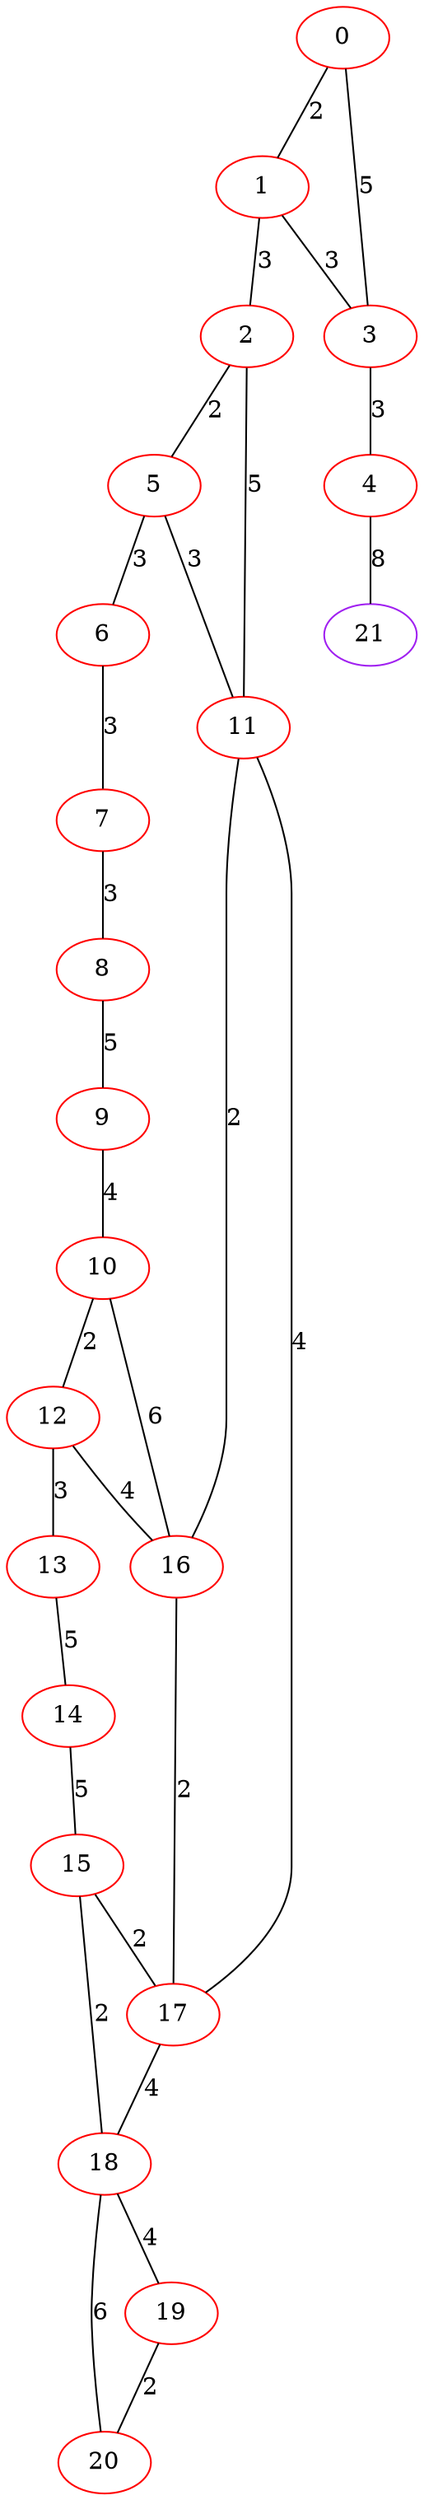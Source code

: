 graph "" {
0 [color=red, weight=1];
1 [color=red, weight=1];
2 [color=red, weight=1];
3 [color=red, weight=1];
4 [color=red, weight=1];
5 [color=red, weight=1];
6 [color=red, weight=1];
7 [color=red, weight=1];
8 [color=red, weight=1];
9 [color=red, weight=1];
10 [color=red, weight=1];
11 [color=red, weight=1];
12 [color=red, weight=1];
13 [color=red, weight=1];
14 [color=red, weight=1];
15 [color=red, weight=1];
16 [color=red, weight=1];
17 [color=red, weight=1];
18 [color=red, weight=1];
19 [color=red, weight=1];
20 [color=red, weight=1];
21 [color=purple, weight=4];
0 -- 1  [key=0, label=2];
0 -- 3  [key=0, label=5];
1 -- 2  [key=0, label=3];
1 -- 3  [key=0, label=3];
2 -- 11  [key=0, label=5];
2 -- 5  [key=0, label=2];
3 -- 4  [key=0, label=3];
4 -- 21  [key=0, label=8];
5 -- 11  [key=0, label=3];
5 -- 6  [key=0, label=3];
6 -- 7  [key=0, label=3];
7 -- 8  [key=0, label=3];
8 -- 9  [key=0, label=5];
9 -- 10  [key=0, label=4];
10 -- 16  [key=0, label=6];
10 -- 12  [key=0, label=2];
11 -- 16  [key=0, label=2];
11 -- 17  [key=0, label=4];
12 -- 16  [key=0, label=4];
12 -- 13  [key=0, label=3];
13 -- 14  [key=0, label=5];
14 -- 15  [key=0, label=5];
15 -- 17  [key=0, label=2];
15 -- 18  [key=0, label=2];
16 -- 17  [key=0, label=2];
17 -- 18  [key=0, label=4];
18 -- 19  [key=0, label=4];
18 -- 20  [key=0, label=6];
19 -- 20  [key=0, label=2];
}
